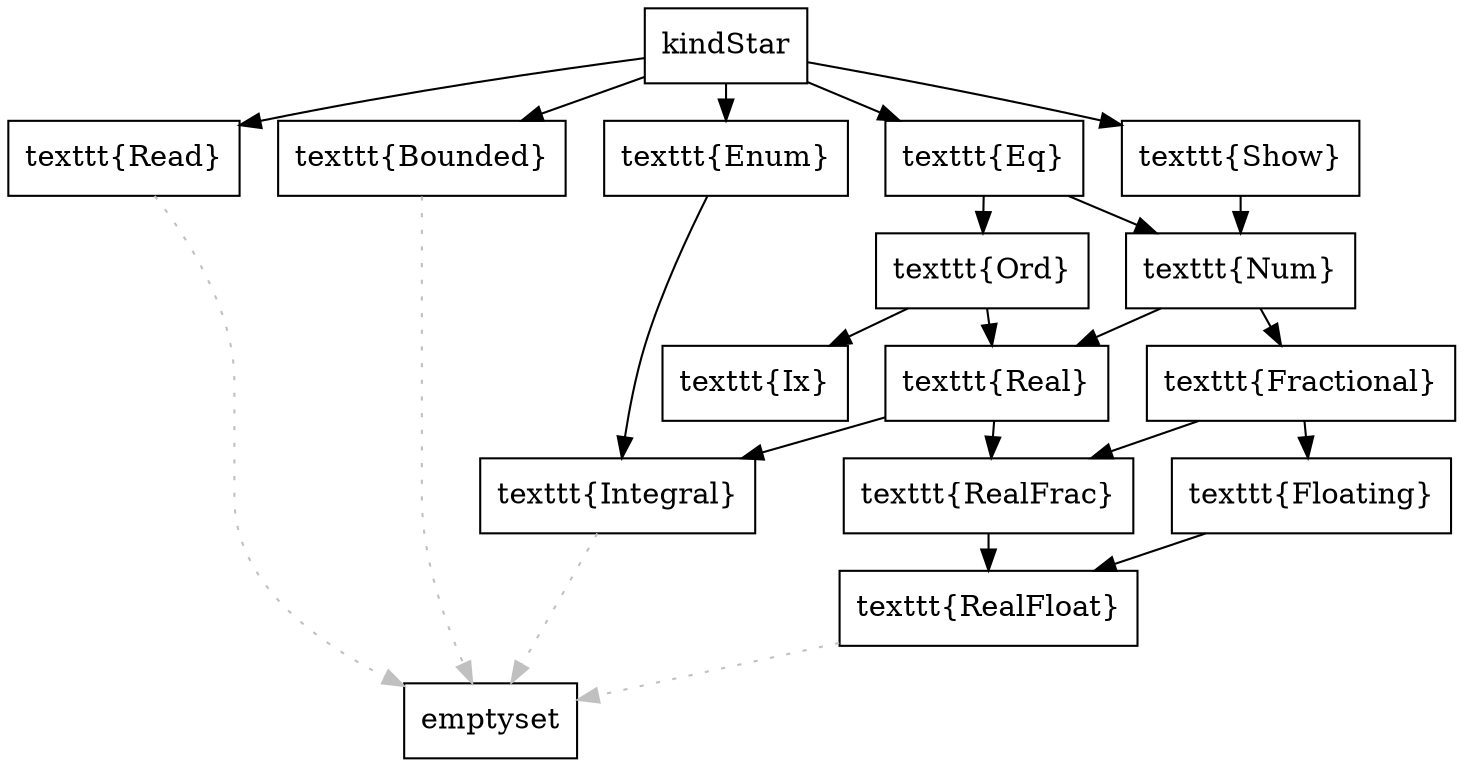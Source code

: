digraph kinds {
	graph [ranksep=0.25];
	node [shape=box];

	"\kindStar" -> "\texttt{Eq}";
	"\kindStar" -> "\texttt{Enum}";
	"\kindStar" -> "\texttt{Show}";
	"\kindStar" -> "\texttt{Read}";
	"\kindStar" -> "\texttt{Bounded}";
	{rank=same; "\texttt{Read}"; "\texttt{Bounded}"; "\texttt{Enum}"; "\texttt{Eq}"; "\texttt{Show}"};
	"\texttt{Eq}" -> "\texttt{Ord}";
	"\texttt{Eq}" -> "\texttt{Num}";
	"\texttt{Show}" -> "\texttt{Num}";
	"\texttt{Num}" -> "\texttt{Real}";
	"\texttt{Ord}" -> "\texttt{Real}";
	"\texttt{Num}" -> "\texttt{Fractional}";
	"\texttt{Fractional}" -> "\texttt{Floating}";
	"\texttt{Ord}" -> "\texttt{Ix}";
	"\texttt{Real}" -> "\texttt{Integral}";
	"\texttt{Enum}" -> "\texttt{Integral}";
	"\texttt{Real}" -> "\texttt{RealFrac}";
	"\texttt{Fractional}" -> "\texttt{RealFrac}";
	"\texttt{RealFrac}" -> "\texttt{RealFloat}";
	"\texttt{Floating}" -> "\texttt{RealFloat}";
	"\texttt{Integral}" -> "\emptyset" [style=dotted,color=gray];
	"\texttt{RealFloat}" -> "\emptyset" [style=dotted,color=gray];
	"\texttt{Read}" -> "\emptyset" [style=dotted,color=gray];
	"\texttt{Bounded}" -> "\emptyset" [style=dotted,color=gray];
}

